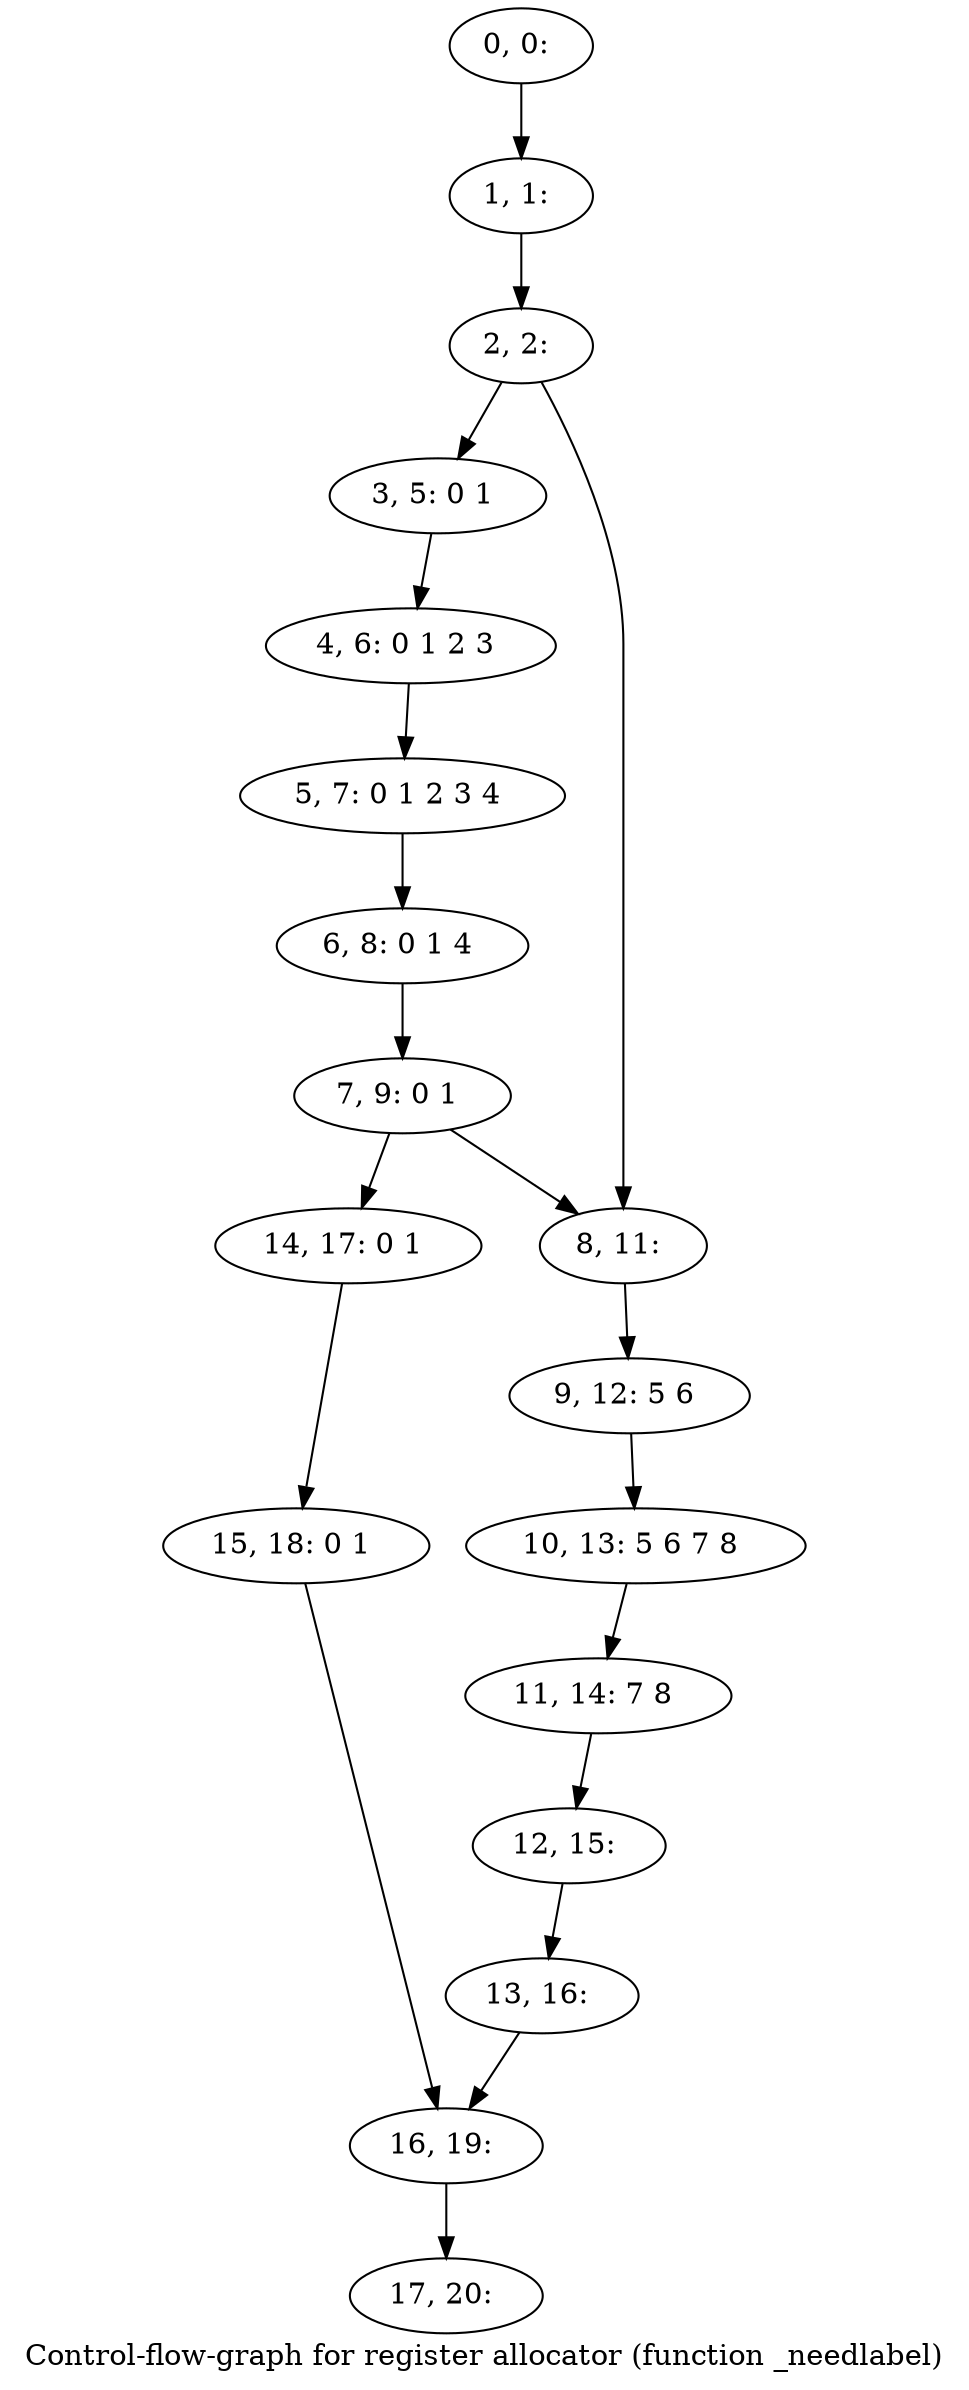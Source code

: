 digraph G {
graph [label="Control-flow-graph for register allocator (function _needlabel)"]
0[label="0, 0: "];
1[label="1, 1: "];
2[label="2, 2: "];
3[label="3, 5: 0 1 "];
4[label="4, 6: 0 1 2 3 "];
5[label="5, 7: 0 1 2 3 4 "];
6[label="6, 8: 0 1 4 "];
7[label="7, 9: 0 1 "];
8[label="8, 11: "];
9[label="9, 12: 5 6 "];
10[label="10, 13: 5 6 7 8 "];
11[label="11, 14: 7 8 "];
12[label="12, 15: "];
13[label="13, 16: "];
14[label="14, 17: 0 1 "];
15[label="15, 18: 0 1 "];
16[label="16, 19: "];
17[label="17, 20: "];
0->1 ;
1->2 ;
2->3 ;
2->8 ;
3->4 ;
4->5 ;
5->6 ;
6->7 ;
7->8 ;
7->14 ;
8->9 ;
9->10 ;
10->11 ;
11->12 ;
12->13 ;
13->16 ;
14->15 ;
15->16 ;
16->17 ;
}
